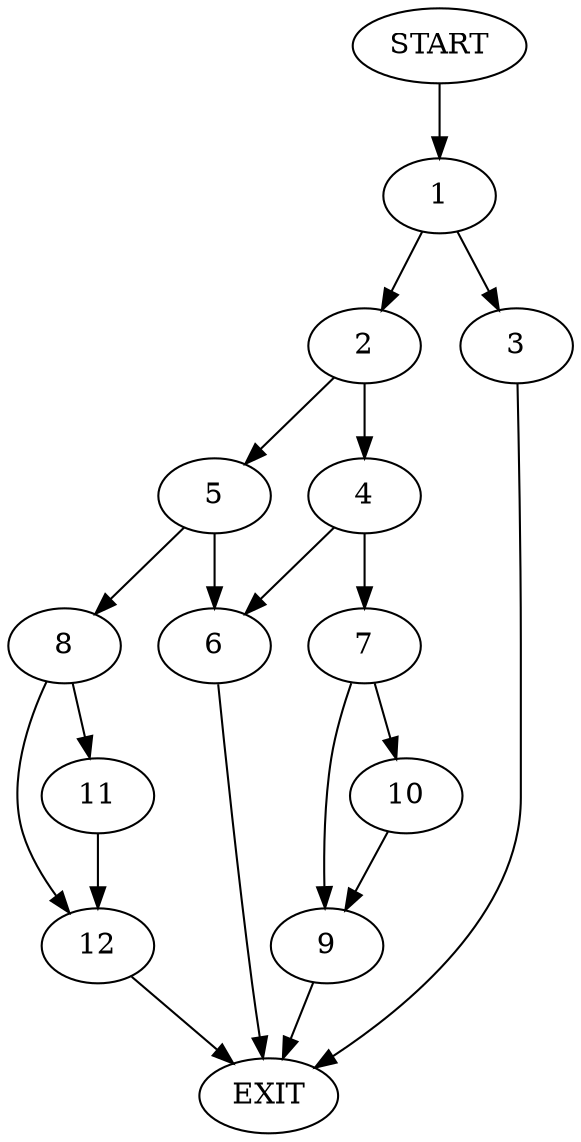 digraph {
0 [label="START"]
13 [label="EXIT"]
0 -> 1
1 -> 2
1 -> 3
3 -> 13
2 -> 4
2 -> 5
4 -> 6
4 -> 7
5 -> 6
5 -> 8
7 -> 9
7 -> 10
6 -> 13
10 -> 9
9 -> 13
8 -> 11
8 -> 12
11 -> 12
12 -> 13
}
